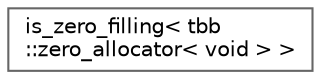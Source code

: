 digraph "类继承关系图"
{
 // LATEX_PDF_SIZE
  bgcolor="transparent";
  edge [fontname=Helvetica,fontsize=10,labelfontname=Helvetica,labelfontsize=10];
  node [fontname=Helvetica,fontsize=10,shape=box,height=0.2,width=0.4];
  rankdir="LR";
  Node0 [id="Node000000",label="is_zero_filling\< tbb\l::zero_allocator\< void \> \>",height=0.2,width=0.4,color="grey40", fillcolor="white", style="filled",URL="$structis__zero__filling_3_01tbb_1_1zero__allocator_3_01void_01_4_01_4.html",tooltip=" "];
}
